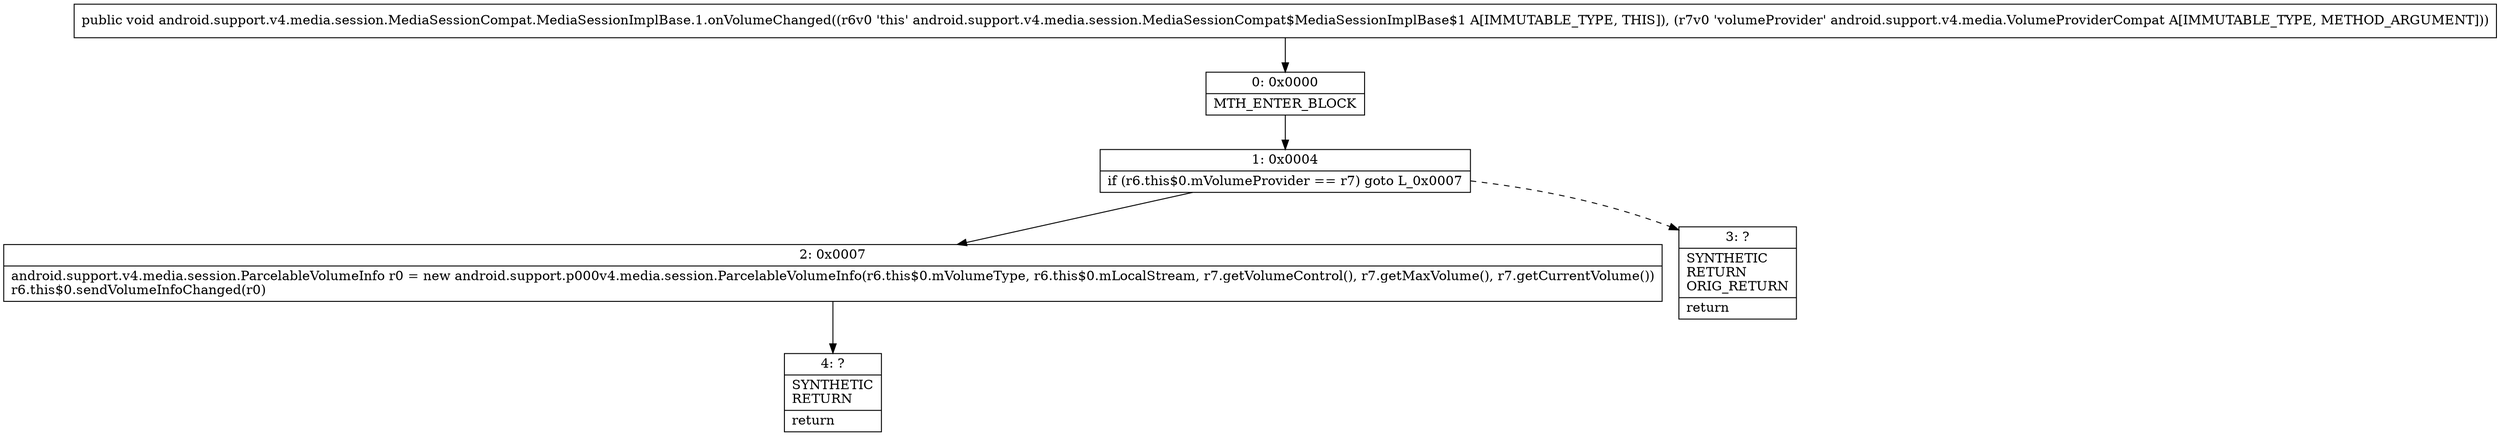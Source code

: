 digraph "CFG forandroid.support.v4.media.session.MediaSessionCompat.MediaSessionImplBase.1.onVolumeChanged(Landroid\/support\/v4\/media\/VolumeProviderCompat;)V" {
Node_0 [shape=record,label="{0\:\ 0x0000|MTH_ENTER_BLOCK\l}"];
Node_1 [shape=record,label="{1\:\ 0x0004|if (r6.this$0.mVolumeProvider == r7) goto L_0x0007\l}"];
Node_2 [shape=record,label="{2\:\ 0x0007|android.support.v4.media.session.ParcelableVolumeInfo r0 = new android.support.p000v4.media.session.ParcelableVolumeInfo(r6.this$0.mVolumeType, r6.this$0.mLocalStream, r7.getVolumeControl(), r7.getMaxVolume(), r7.getCurrentVolume())\lr6.this$0.sendVolumeInfoChanged(r0)\l}"];
Node_3 [shape=record,label="{3\:\ ?|SYNTHETIC\lRETURN\lORIG_RETURN\l|return\l}"];
Node_4 [shape=record,label="{4\:\ ?|SYNTHETIC\lRETURN\l|return\l}"];
MethodNode[shape=record,label="{public void android.support.v4.media.session.MediaSessionCompat.MediaSessionImplBase.1.onVolumeChanged((r6v0 'this' android.support.v4.media.session.MediaSessionCompat$MediaSessionImplBase$1 A[IMMUTABLE_TYPE, THIS]), (r7v0 'volumeProvider' android.support.v4.media.VolumeProviderCompat A[IMMUTABLE_TYPE, METHOD_ARGUMENT])) }"];
MethodNode -> Node_0;
Node_0 -> Node_1;
Node_1 -> Node_2;
Node_1 -> Node_3[style=dashed];
Node_2 -> Node_4;
}

